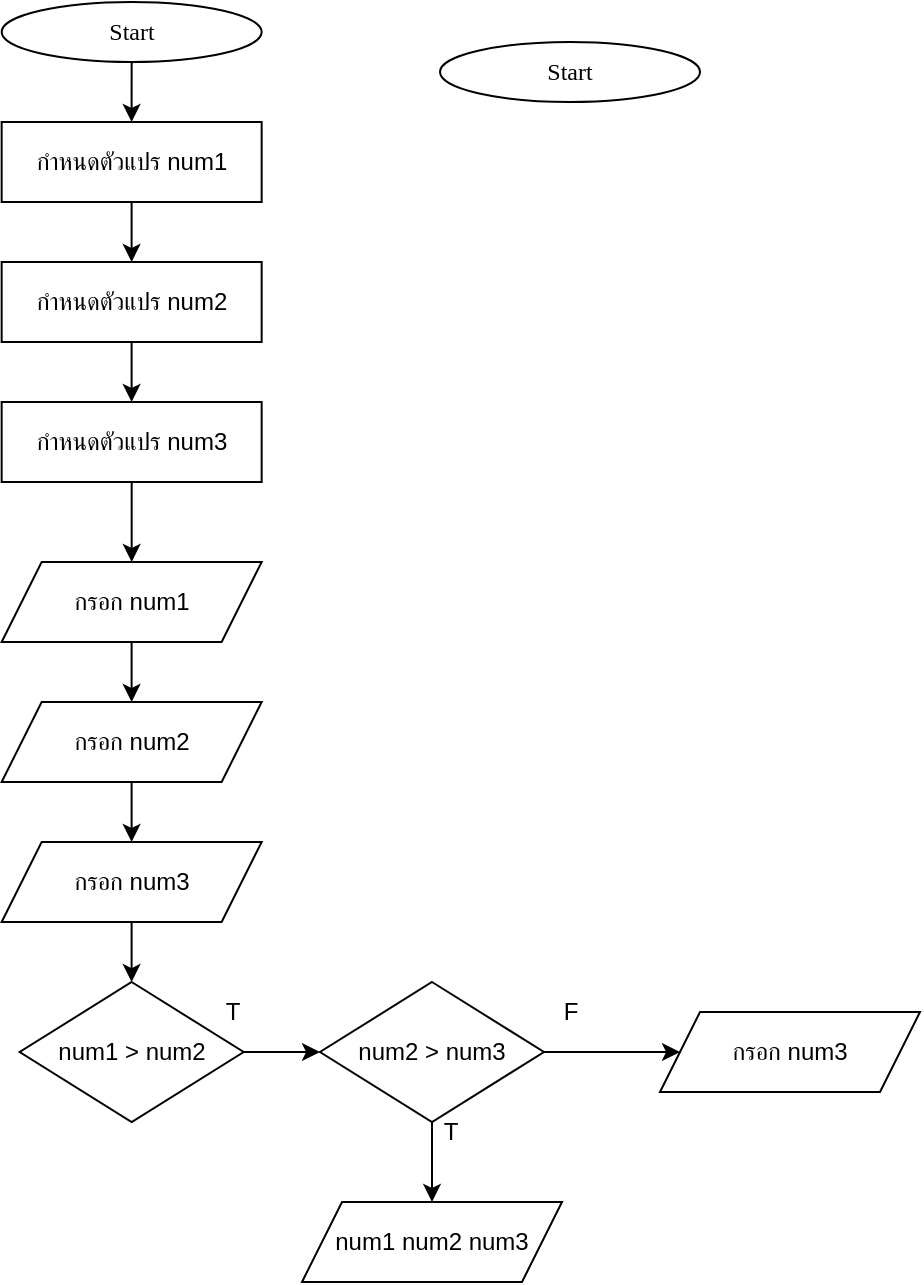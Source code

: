 <mxfile version="24.9.0">
  <diagram name="Page-1" id="am-oiEXU-2CgiihYphID">
    <mxGraphModel dx="1892" dy="565" grid="1" gridSize="10" guides="1" tooltips="1" connect="1" arrows="1" fold="1" page="1" pageScale="1" pageWidth="850" pageHeight="1100" math="0" shadow="0">
      <root>
        <mxCell id="0" />
        <mxCell id="1" parent="0" />
        <mxCell id="r2GQ61UGdVES13xG0Zt3-8" value="" style="edgeStyle=orthogonalEdgeStyle;rounded=0;orthogonalLoop=1;jettySize=auto;html=1;" edge="1" parent="1" source="r2GQ61UGdVES13xG0Zt3-1" target="r2GQ61UGdVES13xG0Zt3-7">
          <mxGeometry relative="1" as="geometry" />
        </mxCell>
        <mxCell id="r2GQ61UGdVES13xG0Zt3-1" value="&lt;font data-font-src=&quot;https://fonts.googleapis.com/css?family=Sarabun&quot; face=&quot;Sarabun&quot;&gt;Start&lt;/font&gt;" style="ellipse;whiteSpace=wrap;html=1;" vertex="1" parent="1">
          <mxGeometry x="-619.17" y="50" width="130" height="30" as="geometry" />
        </mxCell>
        <mxCell id="r2GQ61UGdVES13xG0Zt3-6" value="&lt;font data-font-src=&quot;https://fonts.googleapis.com/css?family=Sarabun&quot; face=&quot;Sarabun&quot;&gt;Start&lt;/font&gt;" style="ellipse;whiteSpace=wrap;html=1;" vertex="1" parent="1">
          <mxGeometry x="-400.0" y="70" width="130" height="30" as="geometry" />
        </mxCell>
        <mxCell id="r2GQ61UGdVES13xG0Zt3-10" value="" style="edgeStyle=orthogonalEdgeStyle;rounded=0;orthogonalLoop=1;jettySize=auto;html=1;" edge="1" parent="1" source="r2GQ61UGdVES13xG0Zt3-7" target="r2GQ61UGdVES13xG0Zt3-9">
          <mxGeometry relative="1" as="geometry" />
        </mxCell>
        <mxCell id="r2GQ61UGdVES13xG0Zt3-7" value="กำหนดตัวแปร num1" style="rounded=0;whiteSpace=wrap;html=1;" vertex="1" parent="1">
          <mxGeometry x="-619.17" y="110" width="130" height="40" as="geometry" />
        </mxCell>
        <mxCell id="r2GQ61UGdVES13xG0Zt3-12" value="" style="edgeStyle=orthogonalEdgeStyle;rounded=0;orthogonalLoop=1;jettySize=auto;html=1;" edge="1" parent="1" source="r2GQ61UGdVES13xG0Zt3-9" target="r2GQ61UGdVES13xG0Zt3-11">
          <mxGeometry relative="1" as="geometry" />
        </mxCell>
        <mxCell id="r2GQ61UGdVES13xG0Zt3-9" value="กำหนดตัวแปร num2" style="rounded=0;whiteSpace=wrap;html=1;" vertex="1" parent="1">
          <mxGeometry x="-619.17" y="180" width="130" height="40" as="geometry" />
        </mxCell>
        <mxCell id="r2GQ61UGdVES13xG0Zt3-14" value="" style="edgeStyle=orthogonalEdgeStyle;rounded=0;orthogonalLoop=1;jettySize=auto;html=1;" edge="1" parent="1" source="r2GQ61UGdVES13xG0Zt3-11" target="r2GQ61UGdVES13xG0Zt3-13">
          <mxGeometry relative="1" as="geometry" />
        </mxCell>
        <mxCell id="r2GQ61UGdVES13xG0Zt3-11" value="กำหนดตัวแปร num3" style="rounded=0;whiteSpace=wrap;html=1;" vertex="1" parent="1">
          <mxGeometry x="-619.17" y="250" width="130" height="40" as="geometry" />
        </mxCell>
        <mxCell id="r2GQ61UGdVES13xG0Zt3-16" value="" style="edgeStyle=orthogonalEdgeStyle;rounded=0;orthogonalLoop=1;jettySize=auto;html=1;" edge="1" parent="1" source="r2GQ61UGdVES13xG0Zt3-13" target="r2GQ61UGdVES13xG0Zt3-15">
          <mxGeometry relative="1" as="geometry" />
        </mxCell>
        <mxCell id="r2GQ61UGdVES13xG0Zt3-13" value="กรอก num1" style="shape=parallelogram;perimeter=parallelogramPerimeter;whiteSpace=wrap;html=1;fixedSize=1;" vertex="1" parent="1">
          <mxGeometry x="-619.17" y="330" width="130" height="40" as="geometry" />
        </mxCell>
        <mxCell id="r2GQ61UGdVES13xG0Zt3-18" value="" style="edgeStyle=orthogonalEdgeStyle;rounded=0;orthogonalLoop=1;jettySize=auto;html=1;" edge="1" parent="1" source="r2GQ61UGdVES13xG0Zt3-15" target="r2GQ61UGdVES13xG0Zt3-17">
          <mxGeometry relative="1" as="geometry" />
        </mxCell>
        <mxCell id="r2GQ61UGdVES13xG0Zt3-15" value="กรอก num2" style="shape=parallelogram;perimeter=parallelogramPerimeter;whiteSpace=wrap;html=1;fixedSize=1;" vertex="1" parent="1">
          <mxGeometry x="-619.17" y="400" width="130" height="40" as="geometry" />
        </mxCell>
        <mxCell id="r2GQ61UGdVES13xG0Zt3-20" value="" style="edgeStyle=orthogonalEdgeStyle;rounded=0;orthogonalLoop=1;jettySize=auto;html=1;" edge="1" parent="1" source="r2GQ61UGdVES13xG0Zt3-17" target="r2GQ61UGdVES13xG0Zt3-19">
          <mxGeometry relative="1" as="geometry" />
        </mxCell>
        <mxCell id="r2GQ61UGdVES13xG0Zt3-17" value="กรอก num3" style="shape=parallelogram;perimeter=parallelogramPerimeter;whiteSpace=wrap;html=1;fixedSize=1;" vertex="1" parent="1">
          <mxGeometry x="-619.17" y="470" width="130" height="40" as="geometry" />
        </mxCell>
        <mxCell id="r2GQ61UGdVES13xG0Zt3-22" value="" style="edgeStyle=orthogonalEdgeStyle;rounded=0;orthogonalLoop=1;jettySize=auto;html=1;" edge="1" parent="1" source="r2GQ61UGdVES13xG0Zt3-19" target="r2GQ61UGdVES13xG0Zt3-21">
          <mxGeometry relative="1" as="geometry" />
        </mxCell>
        <mxCell id="r2GQ61UGdVES13xG0Zt3-19" value="num1 &amp;gt; num2" style="rhombus;whiteSpace=wrap;html=1;" vertex="1" parent="1">
          <mxGeometry x="-610.17" y="540" width="112" height="70" as="geometry" />
        </mxCell>
        <mxCell id="r2GQ61UGdVES13xG0Zt3-26" value="" style="edgeStyle=orthogonalEdgeStyle;rounded=0;orthogonalLoop=1;jettySize=auto;html=1;" edge="1" parent="1" source="r2GQ61UGdVES13xG0Zt3-21" target="r2GQ61UGdVES13xG0Zt3-23">
          <mxGeometry relative="1" as="geometry" />
        </mxCell>
        <mxCell id="r2GQ61UGdVES13xG0Zt3-28" value="" style="edgeStyle=orthogonalEdgeStyle;rounded=0;orthogonalLoop=1;jettySize=auto;html=1;" edge="1" parent="1" source="r2GQ61UGdVES13xG0Zt3-21" target="r2GQ61UGdVES13xG0Zt3-25">
          <mxGeometry relative="1" as="geometry" />
        </mxCell>
        <mxCell id="r2GQ61UGdVES13xG0Zt3-21" value="num2 &amp;gt; num3" style="rhombus;whiteSpace=wrap;html=1;" vertex="1" parent="1">
          <mxGeometry x="-460" y="540" width="112" height="70" as="geometry" />
        </mxCell>
        <mxCell id="r2GQ61UGdVES13xG0Zt3-23" value="num1 num2 num3" style="shape=parallelogram;perimeter=parallelogramPerimeter;whiteSpace=wrap;html=1;fixedSize=1;" vertex="1" parent="1">
          <mxGeometry x="-469.0" y="650" width="130" height="40" as="geometry" />
        </mxCell>
        <mxCell id="r2GQ61UGdVES13xG0Zt3-24" value="T" style="text;html=1;align=center;verticalAlign=middle;resizable=0;points=[];autosize=1;strokeColor=none;fillColor=none;" vertex="1" parent="1">
          <mxGeometry x="-519.17" y="540" width="30" height="30" as="geometry" />
        </mxCell>
        <mxCell id="r2GQ61UGdVES13xG0Zt3-25" value="กรอก num3" style="shape=parallelogram;perimeter=parallelogramPerimeter;whiteSpace=wrap;html=1;fixedSize=1;" vertex="1" parent="1">
          <mxGeometry x="-290.0" y="555" width="130" height="40" as="geometry" />
        </mxCell>
        <mxCell id="r2GQ61UGdVES13xG0Zt3-27" value="T" style="text;html=1;align=center;verticalAlign=middle;resizable=0;points=[];autosize=1;strokeColor=none;fillColor=none;" vertex="1" parent="1">
          <mxGeometry x="-410.0" y="600" width="30" height="30" as="geometry" />
        </mxCell>
        <mxCell id="r2GQ61UGdVES13xG0Zt3-29" value="F" style="text;html=1;align=center;verticalAlign=middle;resizable=0;points=[];autosize=1;strokeColor=none;fillColor=none;" vertex="1" parent="1">
          <mxGeometry x="-350.0" y="540" width="30" height="30" as="geometry" />
        </mxCell>
      </root>
    </mxGraphModel>
  </diagram>
</mxfile>

